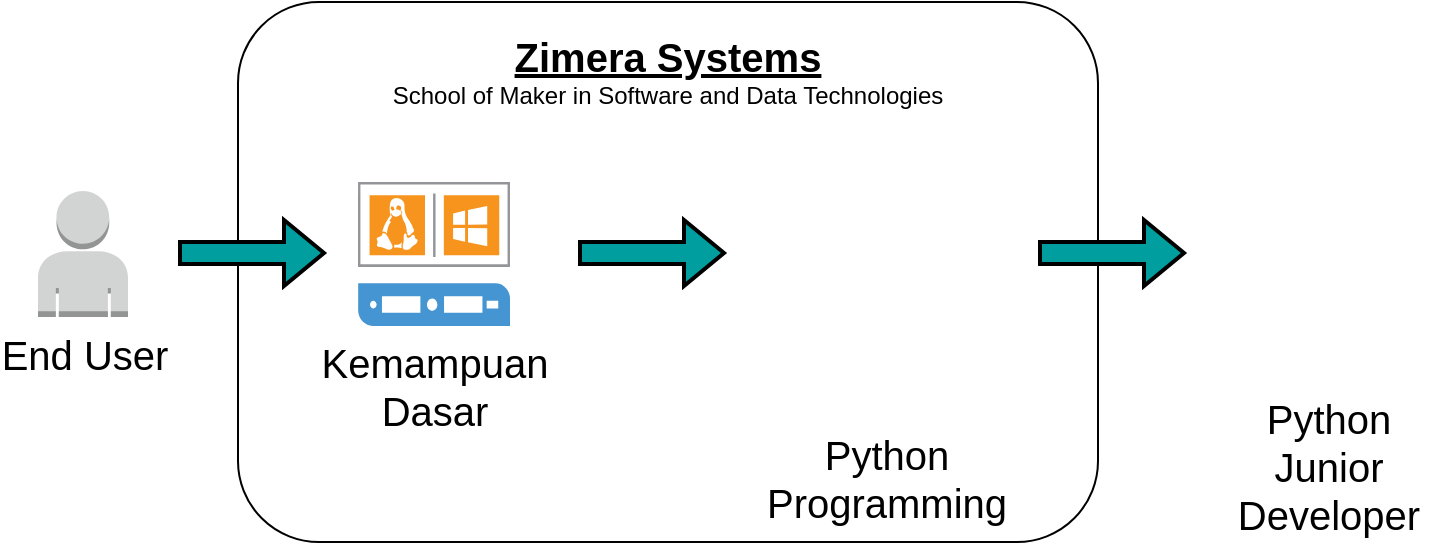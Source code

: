 <mxfile version="15.7.0" type="device"><diagram id="-NTbiAI7OXHFERFkKQ-l" name="Page-1"><mxGraphModel dx="866" dy="481" grid="1" gridSize="10" guides="1" tooltips="1" connect="1" arrows="1" fold="1" page="1" pageScale="1" pageWidth="827" pageHeight="1169" math="0" shadow="0"><root><mxCell id="0"/><mxCell id="1" parent="0"/><mxCell id="RFO-IRlkSK7CdZD_XVRj-1" value="&lt;b&gt;&lt;font style=&quot;font-size: 20px&quot;&gt;&lt;u&gt;Zimera Systems&lt;/u&gt;&lt;/font&gt;&lt;br&gt;&lt;/b&gt;School of Maker in Software and Data Technologies&lt;br&gt;&lt;br&gt;&lt;br&gt;&lt;br&gt;&lt;br&gt;&lt;br&gt;&lt;br&gt;&lt;br&gt;&lt;br&gt;&lt;br&gt;&lt;br&gt;&lt;br&gt;&lt;br&gt;&lt;br&gt;&lt;br&gt;" style="rounded=1;whiteSpace=wrap;html=1;" vertex="1" parent="1"><mxGeometry x="180" y="100" width="430" height="270" as="geometry"/></mxCell><mxCell id="RFO-IRlkSK7CdZD_XVRj-2" value="End User" style="outlineConnect=0;dashed=0;verticalLabelPosition=bottom;verticalAlign=top;align=center;html=1;shape=mxgraph.aws3.user;fillColor=#D2D3D3;gradientColor=none;fontSize=20;" vertex="1" parent="1"><mxGeometry x="80" y="194.5" width="45" height="63" as="geometry"/></mxCell><mxCell id="RFO-IRlkSK7CdZD_XVRj-3" value="Kemampuan&lt;br&gt;Dasar" style="shadow=0;dashed=0;html=1;strokeColor=none;fillColor=#4495D1;labelPosition=center;verticalLabelPosition=bottom;verticalAlign=top;align=center;outlineConnect=0;shape=mxgraph.veeam.windows_linux_server;fontSize=20;" vertex="1" parent="1"><mxGeometry x="240" y="190" width="76" height="72" as="geometry"/></mxCell><mxCell id="RFO-IRlkSK7CdZD_XVRj-4" value="Python &lt;br&gt;Programming" style="shape=image;html=1;verticalAlign=top;verticalLabelPosition=bottom;labelBackgroundColor=#ffffff;imageAspect=0;aspect=fixed;image=https://cdn4.iconfinder.com/data/icons/logos-and-brands/512/267_Python_logo-128.png;fontSize=20;" vertex="1" parent="1"><mxGeometry x="440" y="180" width="128" height="128" as="geometry"/></mxCell><mxCell id="RFO-IRlkSK7CdZD_XVRj-5" value="Python&lt;br&gt;Junior&lt;br&gt;Developer" style="shape=image;html=1;verticalAlign=top;verticalLabelPosition=bottom;labelBackgroundColor=#ffffff;imageAspect=0;aspect=fixed;image=https://cdn0.iconfinder.com/data/icons/Junior/128/Junior_Icon_33_2.png;fontSize=20;" vertex="1" parent="1"><mxGeometry x="670" y="180.5" width="109" height="109" as="geometry"/></mxCell><mxCell id="RFO-IRlkSK7CdZD_XVRj-6" value="" style="shape=flexArrow;endArrow=classic;html=1;rounded=0;fontSize=20;strokeWidth=2;fillColor=#009E9E;" edge="1" parent="1"><mxGeometry width="50" height="50" relative="1" as="geometry"><mxPoint x="150" y="225.5" as="sourcePoint"/><mxPoint x="224" y="225.5" as="targetPoint"/></mxGeometry></mxCell><mxCell id="RFO-IRlkSK7CdZD_XVRj-7" value="" style="shape=flexArrow;endArrow=classic;html=1;rounded=0;fontSize=20;strokeWidth=2;fillColor=#009E9E;" edge="1" parent="1"><mxGeometry width="50" height="50" relative="1" as="geometry"><mxPoint x="350" y="225.5" as="sourcePoint"/><mxPoint x="424" y="225.5" as="targetPoint"/></mxGeometry></mxCell><mxCell id="RFO-IRlkSK7CdZD_XVRj-8" value="" style="shape=flexArrow;endArrow=classic;html=1;rounded=0;fontSize=20;strokeWidth=2;fillColor=#009E9E;" edge="1" parent="1"><mxGeometry width="50" height="50" relative="1" as="geometry"><mxPoint x="580" y="225.5" as="sourcePoint"/><mxPoint x="654" y="225.5" as="targetPoint"/></mxGeometry></mxCell></root></mxGraphModel></diagram></mxfile>